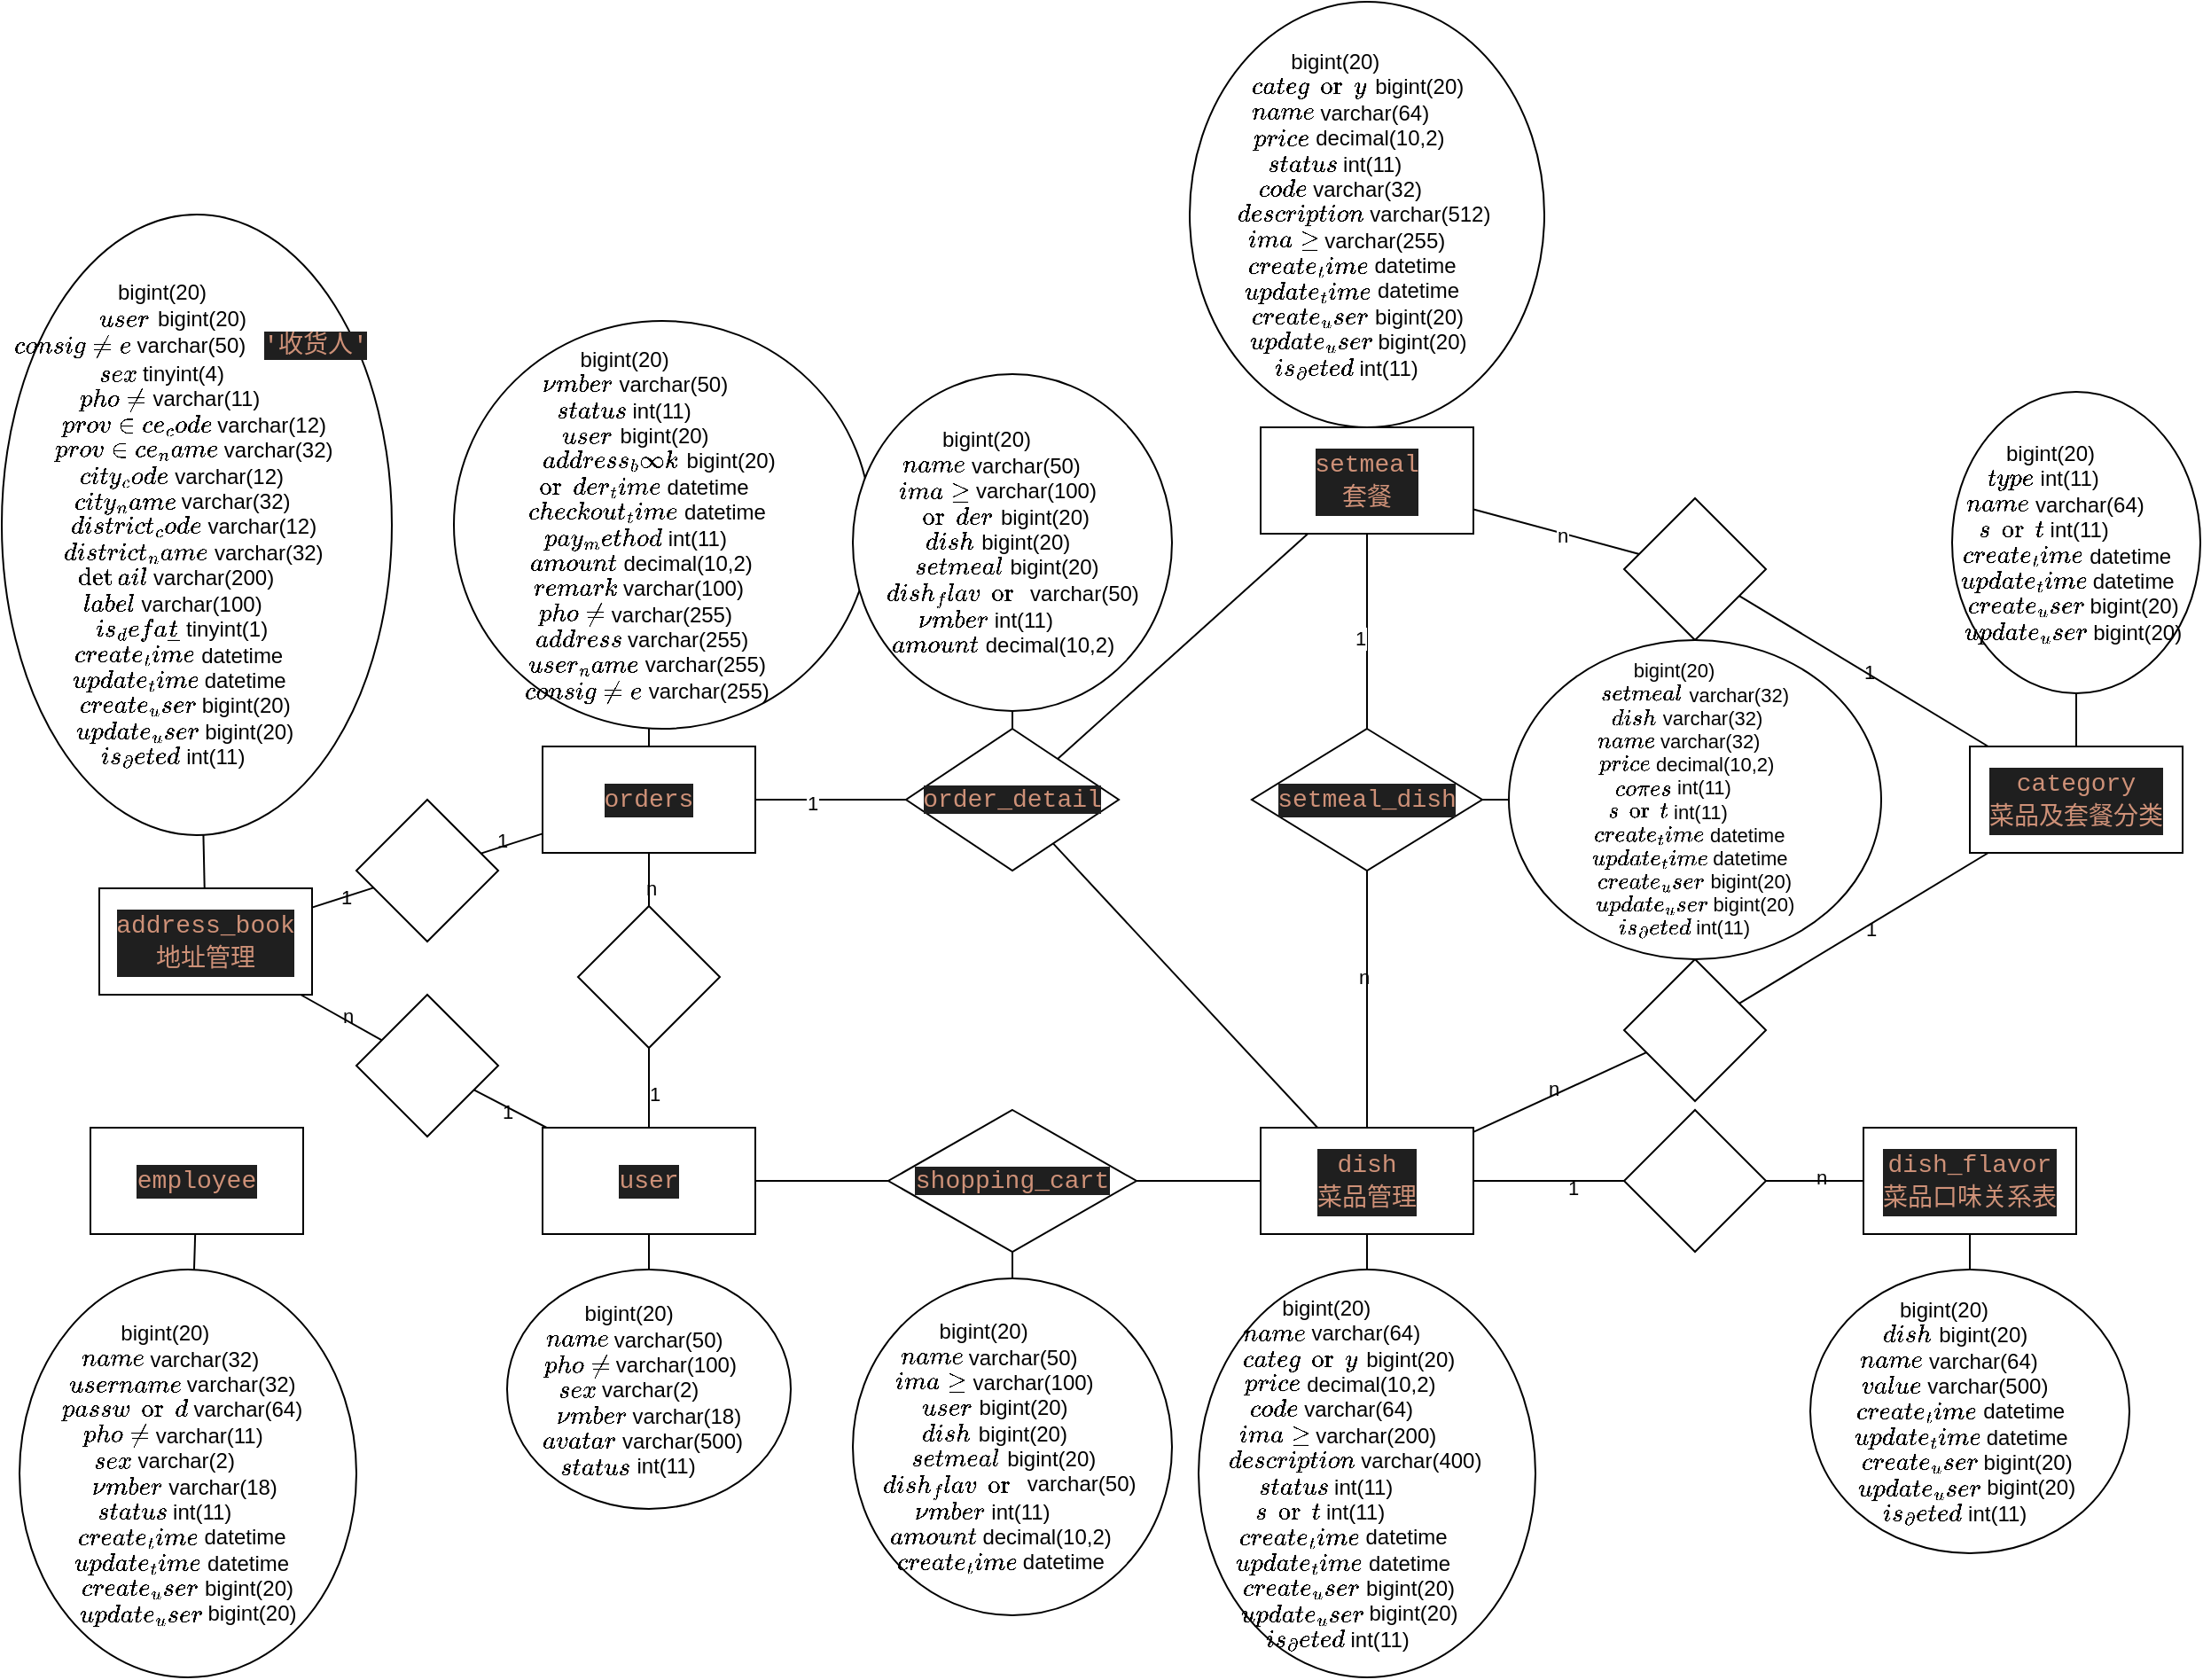 <mxfile version="24.7.5">
  <diagram name="第 1 页" id="t5BbqQAQqzRKYtrQT9oL">
    <mxGraphModel dx="2261" dy="2087" grid="1" gridSize="10" guides="1" tooltips="1" connect="1" arrows="1" fold="1" page="1" pageScale="1" pageWidth="827" pageHeight="1169" math="0" shadow="0">
      <root>
        <mxCell id="0" />
        <mxCell id="1" parent="0" />
        <mxCell id="uB_NBGq5pySN1vpwEOmc-3" style="rounded=0;orthogonalLoop=1;jettySize=auto;html=1;labelBackgroundColor=none;endArrow=none;endFill=0;" parent="1" source="uB_NBGq5pySN1vpwEOmc-1" target="uB_NBGq5pySN1vpwEOmc-2" edge="1">
          <mxGeometry relative="1" as="geometry" />
        </mxCell>
        <mxCell id="uB_NBGq5pySN1vpwEOmc-1" value="&lt;div style=&quot;color: rgb(204, 204, 204); background-color: rgb(31, 31, 31); font-family: Consolas, &amp;quot;Courier New&amp;quot;, monospace; font-size: 14px; line-height: 19px; white-space: pre;&quot;&gt;&lt;span style=&quot;color: #ce9178;&quot;&gt;address_book&lt;/span&gt;&lt;/div&gt;&lt;div style=&quot;color: rgb(204, 204, 204); background-color: rgb(31, 31, 31); font-family: Consolas, &amp;quot;Courier New&amp;quot;, monospace; font-size: 14px; line-height: 19px; white-space: pre;&quot;&gt;&lt;div style=&quot;line-height: 19px;&quot;&gt;&lt;span style=&quot;color: #ce9178;&quot;&gt;地址管理&lt;/span&gt;&lt;/div&gt;&lt;/div&gt;" style="rounded=0;whiteSpace=wrap;html=1;" parent="1" vertex="1">
          <mxGeometry x="-515" y="270" width="120" height="60" as="geometry" />
        </mxCell>
        <mxCell id="uB_NBGq5pySN1vpwEOmc-2" value="&lt;div&gt;`id` bigint(20)&amp;nbsp; &amp;nbsp; &amp;nbsp; &amp;nbsp; &amp;nbsp; &amp;nbsp; &amp;nbsp;&lt;/div&gt;&lt;div&gt;`user_id` bigint(20)&amp;nbsp; &amp;nbsp; &amp;nbsp; &amp;nbsp;&amp;nbsp;&lt;/div&gt;&lt;div&gt;`consignee` varchar(50)&amp;nbsp; &amp;nbsp;&lt;span style=&quot;color: rgb(206, 145, 120); background-color: rgb(31, 31, 31); font-family: Consolas, &amp;quot;Courier New&amp;quot;, monospace; font-size: 14px; white-space: pre;&quot;&gt;&#39;收货人&#39;&lt;/span&gt;&lt;span style=&quot;background-color: initial;&quot;&gt;&amp;nbsp;&amp;nbsp;&lt;/span&gt;&lt;/div&gt;&lt;div&gt;`sex` tinyint(4)&amp;nbsp; &amp;nbsp; &amp;nbsp; &amp;nbsp; &amp;nbsp; &amp;nbsp;&amp;nbsp;&lt;/div&gt;&lt;div&gt;`phone` varchar(11)&amp;nbsp; &amp;nbsp; &amp;nbsp; &amp;nbsp; &amp;nbsp;&lt;/div&gt;&lt;div&gt;`province_code` varchar(12)&amp;nbsp;&lt;/div&gt;&lt;div&gt;`province_name` varchar(32)&amp;nbsp;&lt;/div&gt;&lt;div&gt;`city_code` varchar(12)&amp;nbsp; &amp;nbsp; &amp;nbsp;&lt;/div&gt;&lt;div&gt;`city_name` varchar(32)&amp;nbsp; &amp;nbsp; &amp;nbsp;&lt;/div&gt;&lt;div&gt;`district_code` varchar(12)&amp;nbsp;&lt;/div&gt;&lt;div&gt;`district_name` varchar(32)&amp;nbsp;&lt;/div&gt;&lt;div&gt;`detail` varchar(200)&amp;nbsp; &amp;nbsp; &amp;nbsp; &amp;nbsp;&lt;/div&gt;&lt;div&gt;`label` varchar(100)&amp;nbsp; &amp;nbsp; &amp;nbsp; &amp;nbsp;&amp;nbsp;&lt;/div&gt;&lt;div&gt;`is_default` tinyint(1)&amp;nbsp; &amp;nbsp; &amp;nbsp;&lt;/div&gt;&lt;div&gt;`create_time` datetime&amp;nbsp; &amp;nbsp; &amp;nbsp;&amp;nbsp;&lt;/div&gt;&lt;div&gt;`update_time` datetime&amp;nbsp; &amp;nbsp; &amp;nbsp;&amp;nbsp;&lt;/div&gt;&lt;div&gt;`create_user` bigint(20)&amp;nbsp; &amp;nbsp;&amp;nbsp;&lt;/div&gt;&lt;div&gt;`update_user` bigint(20)&amp;nbsp; &amp;nbsp;&amp;nbsp;&lt;/div&gt;&lt;div&gt;`is_deleted` int(11)&amp;nbsp; &amp;nbsp; &amp;nbsp; &amp;nbsp;&amp;nbsp;&lt;/div&gt;" style="ellipse;whiteSpace=wrap;html=1;" parent="1" vertex="1">
          <mxGeometry x="-570" y="-110" width="220" height="350" as="geometry" />
        </mxCell>
        <mxCell id="uB_NBGq5pySN1vpwEOmc-4" style="rounded=0;orthogonalLoop=1;jettySize=auto;html=1;labelBackgroundColor=none;endArrow=none;endFill=0;" parent="1" source="uB_NBGq5pySN1vpwEOmc-5" target="uB_NBGq5pySN1vpwEOmc-6" edge="1">
          <mxGeometry relative="1" as="geometry" />
        </mxCell>
        <mxCell id="uB_NBGq5pySN1vpwEOmc-11" style="edgeStyle=none;shape=connector;rounded=0;orthogonalLoop=1;jettySize=auto;html=1;strokeColor=default;align=center;verticalAlign=middle;fontFamily=Helvetica;fontSize=11;fontColor=default;labelBackgroundColor=none;endArrow=none;endFill=0;" parent="1" source="uB_NBGq5pySN1vpwEOmc-5" target="uB_NBGq5pySN1vpwEOmc-10" edge="1">
          <mxGeometry relative="1" as="geometry" />
        </mxCell>
        <mxCell id="uB_NBGq5pySN1vpwEOmc-13" value="1" style="edgeLabel;html=1;align=center;verticalAlign=middle;resizable=0;points=[];fontFamily=Helvetica;fontSize=11;fontColor=default;labelBackgroundColor=none;" parent="uB_NBGq5pySN1vpwEOmc-11" vertex="1" connectable="0">
          <mxGeometry x="-0.032" y="2" relative="1" as="geometry">
            <mxPoint as="offset" />
          </mxGeometry>
        </mxCell>
        <mxCell id="uB_NBGq5pySN1vpwEOmc-5" value="&lt;div style=&quot;color: rgb(204, 204, 204); background-color: rgb(31, 31, 31); font-family: Consolas, &amp;quot;Courier New&amp;quot;, monospace; font-size: 14px; line-height: 19px; white-space: pre;&quot;&gt;&lt;span style=&quot;color: #ce9178;&quot;&gt;category&lt;/span&gt;&lt;/div&gt;&lt;div style=&quot;color: rgb(204, 204, 204); background-color: rgb(31, 31, 31); font-family: Consolas, &amp;quot;Courier New&amp;quot;, monospace; font-size: 14px; line-height: 19px; white-space: pre;&quot;&gt;&lt;div style=&quot;line-height: 19px;&quot;&gt;&lt;span style=&quot;color: #ce9178;&quot;&gt;菜品及套餐分类&lt;/span&gt;&lt;/div&gt;&lt;/div&gt;" style="rounded=0;whiteSpace=wrap;html=1;" parent="1" vertex="1">
          <mxGeometry x="540" y="190" width="120" height="60" as="geometry" />
        </mxCell>
        <mxCell id="uB_NBGq5pySN1vpwEOmc-6" value="&lt;div&gt;`id` bigint(20)&amp;nbsp; &amp;nbsp; &amp;nbsp; &amp;nbsp; &amp;nbsp;&amp;nbsp;&lt;/div&gt;&lt;div&gt;`type` int(11)&amp;nbsp; &amp;nbsp; &amp;nbsp; &amp;nbsp; &amp;nbsp; &amp;nbsp;&lt;/div&gt;&lt;div&gt;`name` varchar(64)&amp;nbsp; &amp;nbsp; &amp;nbsp; &amp;nbsp;&lt;/div&gt;&lt;div&gt;`sort` int(11)&amp;nbsp; &amp;nbsp; &amp;nbsp; &amp;nbsp; &amp;nbsp; &amp;nbsp;&lt;/div&gt;&lt;div&gt;`create_time` datetime&amp;nbsp; &amp;nbsp;&lt;/div&gt;&lt;div&gt;`update_time` datetime&amp;nbsp; &amp;nbsp;&lt;/div&gt;&lt;div&gt;`create_user` bigint(20)&amp;nbsp;&lt;/div&gt;&lt;div&gt;`update_user` bigint(20)&amp;nbsp;&lt;/div&gt;" style="ellipse;whiteSpace=wrap;html=1;" parent="1" vertex="1">
          <mxGeometry x="530" y="-10" width="140" height="170" as="geometry" />
        </mxCell>
        <mxCell id="uB_NBGq5pySN1vpwEOmc-7" style="rounded=0;orthogonalLoop=1;jettySize=auto;html=1;labelBackgroundColor=none;endArrow=none;endFill=0;" parent="1" source="uB_NBGq5pySN1vpwEOmc-8" target="uB_NBGq5pySN1vpwEOmc-9" edge="1">
          <mxGeometry relative="1" as="geometry" />
        </mxCell>
        <mxCell id="uB_NBGq5pySN1vpwEOmc-23" style="edgeStyle=none;shape=connector;rounded=0;orthogonalLoop=1;jettySize=auto;html=1;strokeColor=default;align=center;verticalAlign=middle;fontFamily=Helvetica;fontSize=11;fontColor=default;labelBackgroundColor=none;endArrow=none;endFill=0;" parent="1" source="uB_NBGq5pySN1vpwEOmc-8" target="uB_NBGq5pySN1vpwEOmc-22" edge="1">
          <mxGeometry relative="1" as="geometry" />
        </mxCell>
        <mxCell id="uB_NBGq5pySN1vpwEOmc-25" value="1" style="edgeLabel;html=1;align=center;verticalAlign=middle;resizable=0;points=[];fontFamily=Helvetica;fontSize=11;fontColor=default;labelBackgroundColor=none;" parent="uB_NBGq5pySN1vpwEOmc-23" vertex="1" connectable="0">
          <mxGeometry x="0.304" y="-3" relative="1" as="geometry">
            <mxPoint y="1" as="offset" />
          </mxGeometry>
        </mxCell>
        <mxCell id="uB_NBGq5pySN1vpwEOmc-8" value="&lt;div style=&quot;color: rgb(204, 204, 204); background-color: rgb(31, 31, 31); font-family: Consolas, &amp;quot;Courier New&amp;quot;, monospace; font-size: 14px; line-height: 19px; white-space: pre;&quot;&gt;&lt;span style=&quot;color: #ce9178;&quot;&gt;dish&lt;/span&gt;&lt;/div&gt;&lt;div style=&quot;color: rgb(204, 204, 204); background-color: rgb(31, 31, 31); font-family: Consolas, &amp;quot;Courier New&amp;quot;, monospace; font-size: 14px; line-height: 19px; white-space: pre;&quot;&gt;&lt;div style=&quot;line-height: 19px;&quot;&gt;&lt;span style=&quot;color: #ce9178;&quot;&gt;菜品管理&lt;/span&gt;&lt;/div&gt;&lt;/div&gt;" style="rounded=0;whiteSpace=wrap;html=1;" parent="1" vertex="1">
          <mxGeometry x="140" y="405" width="120" height="60" as="geometry" />
        </mxCell>
        <mxCell id="uB_NBGq5pySN1vpwEOmc-9" value="&lt;div&gt;`id` bigint(20)&amp;nbsp; &amp;nbsp; &amp;nbsp; &amp;nbsp; &amp;nbsp; &amp;nbsp; &amp;nbsp; &amp;nbsp;&lt;/div&gt;&lt;div&gt;`name` varchar(64)&amp;nbsp; &amp;nbsp; &amp;nbsp; &amp;nbsp; &amp;nbsp; &amp;nbsp;&amp;nbsp;&lt;/div&gt;&lt;div&gt;`category_id` bigint(20)&amp;nbsp; &amp;nbsp; &amp;nbsp;&amp;nbsp;&lt;/div&gt;&lt;div&gt;`price` decimal(10,2)&amp;nbsp; &amp;nbsp; &amp;nbsp; &amp;nbsp; &amp;nbsp;&lt;/div&gt;&lt;div&gt;`code` varchar(64)&amp;nbsp; &amp;nbsp; &amp;nbsp; &amp;nbsp; &amp;nbsp; &amp;nbsp;&amp;nbsp;&lt;/div&gt;&lt;div&gt;`image` varchar(200)&amp;nbsp; &amp;nbsp; &amp;nbsp; &amp;nbsp; &amp;nbsp;&amp;nbsp;&lt;/div&gt;&lt;div&gt;`description` varchar(400)&amp;nbsp; &amp;nbsp;&amp;nbsp;&lt;/div&gt;&lt;div&gt;`status` int(11)&amp;nbsp; &amp;nbsp; &amp;nbsp; &amp;nbsp; &amp;nbsp; &amp;nbsp; &amp;nbsp;&amp;nbsp;&lt;/div&gt;&lt;div&gt;`sort` int(11)&amp;nbsp; &amp;nbsp; &amp;nbsp; &amp;nbsp; &amp;nbsp; &amp;nbsp; &amp;nbsp; &amp;nbsp;&amp;nbsp;&lt;/div&gt;&lt;div&gt;`create_time` datetime&amp;nbsp; &amp;nbsp; &amp;nbsp; &amp;nbsp;&amp;nbsp;&lt;/div&gt;&lt;div&gt;`update_time` datetime&amp;nbsp; &amp;nbsp; &amp;nbsp; &amp;nbsp;&amp;nbsp;&lt;/div&gt;&lt;div&gt;`create_user` bigint(20)&amp;nbsp; &amp;nbsp; &amp;nbsp;&amp;nbsp;&lt;/div&gt;&lt;div&gt;`update_user` bigint(20)&amp;nbsp; &amp;nbsp; &amp;nbsp;&amp;nbsp;&lt;/div&gt;&lt;div&gt;`is_deleted` int(11)&amp;nbsp; &amp;nbsp; &amp;nbsp; &amp;nbsp; &amp;nbsp;&amp;nbsp;&lt;/div&gt;" style="ellipse;whiteSpace=wrap;html=1;" parent="1" vertex="1">
          <mxGeometry x="105" y="485" width="190" height="230" as="geometry" />
        </mxCell>
        <mxCell id="uB_NBGq5pySN1vpwEOmc-12" style="edgeStyle=none;shape=connector;rounded=0;orthogonalLoop=1;jettySize=auto;html=1;strokeColor=default;align=center;verticalAlign=middle;fontFamily=Helvetica;fontSize=11;fontColor=default;labelBackgroundColor=none;endArrow=none;endFill=0;" parent="1" source="uB_NBGq5pySN1vpwEOmc-10" target="uB_NBGq5pySN1vpwEOmc-8" edge="1">
          <mxGeometry relative="1" as="geometry" />
        </mxCell>
        <mxCell id="uB_NBGq5pySN1vpwEOmc-14" value="n" style="edgeLabel;html=1;align=center;verticalAlign=middle;resizable=0;points=[];fontFamily=Helvetica;fontSize=11;fontColor=default;labelBackgroundColor=none;" parent="uB_NBGq5pySN1vpwEOmc-12" vertex="1" connectable="0">
          <mxGeometry x="0.051" y="-4" relative="1" as="geometry">
            <mxPoint as="offset" />
          </mxGeometry>
        </mxCell>
        <mxCell id="uB_NBGq5pySN1vpwEOmc-10" value="" style="rhombus;whiteSpace=wrap;html=1;fontFamily=Helvetica;fontSize=11;fontColor=default;labelBackgroundColor=none;" parent="1" vertex="1">
          <mxGeometry x="345" y="310" width="80" height="80" as="geometry" />
        </mxCell>
        <mxCell id="uB_NBGq5pySN1vpwEOmc-15" style="rounded=0;orthogonalLoop=1;jettySize=auto;html=1;labelBackgroundColor=none;endArrow=none;endFill=0;" parent="1" source="uB_NBGq5pySN1vpwEOmc-16" target="uB_NBGq5pySN1vpwEOmc-17" edge="1">
          <mxGeometry relative="1" as="geometry" />
        </mxCell>
        <mxCell id="uB_NBGq5pySN1vpwEOmc-24" style="edgeStyle=none;shape=connector;rounded=0;orthogonalLoop=1;jettySize=auto;html=1;strokeColor=default;align=center;verticalAlign=middle;fontFamily=Helvetica;fontSize=11;fontColor=default;labelBackgroundColor=none;endArrow=none;endFill=0;" parent="1" source="uB_NBGq5pySN1vpwEOmc-16" target="uB_NBGq5pySN1vpwEOmc-22" edge="1">
          <mxGeometry relative="1" as="geometry" />
        </mxCell>
        <mxCell id="uB_NBGq5pySN1vpwEOmc-26" value="n" style="edgeLabel;html=1;align=center;verticalAlign=middle;resizable=0;points=[];fontFamily=Helvetica;fontSize=11;fontColor=default;labelBackgroundColor=none;" parent="uB_NBGq5pySN1vpwEOmc-24" vertex="1" connectable="0">
          <mxGeometry x="-0.162" y="-2" relative="1" as="geometry">
            <mxPoint x="-1" as="offset" />
          </mxGeometry>
        </mxCell>
        <mxCell id="uB_NBGq5pySN1vpwEOmc-16" value="&lt;div style=&quot;color: rgb(204, 204, 204); background-color: rgb(31, 31, 31); font-family: Consolas, &amp;quot;Courier New&amp;quot;, monospace; font-size: 14px; line-height: 19px; white-space: pre;&quot;&gt;&lt;span style=&quot;color: #ce9178;&quot;&gt;dish_flavor&lt;/span&gt;&lt;/div&gt;&lt;div style=&quot;color: rgb(204, 204, 204); background-color: rgb(31, 31, 31); font-family: Consolas, &amp;quot;Courier New&amp;quot;, monospace; font-size: 14px; line-height: 19px; white-space: pre;&quot;&gt;&lt;div style=&quot;line-height: 19px;&quot;&gt;&lt;span style=&quot;color: #ce9178;&quot;&gt;菜品口味关系表&lt;/span&gt;&lt;/div&gt;&lt;/div&gt;" style="rounded=0;whiteSpace=wrap;html=1;" parent="1" vertex="1">
          <mxGeometry x="480" y="405" width="120" height="60" as="geometry" />
        </mxCell>
        <mxCell id="uB_NBGq5pySN1vpwEOmc-17" value="&lt;div&gt;`id` bigint(20)&amp;nbsp; &amp;nbsp; &amp;nbsp; &amp;nbsp; &amp;nbsp;&amp;nbsp;&lt;/div&gt;&lt;div&gt;`dish_id` bigint(20)&amp;nbsp; &amp;nbsp; &amp;nbsp;&lt;/div&gt;&lt;div&gt;`name` varchar(64)&amp;nbsp; &amp;nbsp; &amp;nbsp; &amp;nbsp;&lt;/div&gt;&lt;div&gt;`value` varchar(500)&amp;nbsp; &amp;nbsp; &amp;nbsp;&lt;/div&gt;&lt;div&gt;`create_time` datetime&amp;nbsp; &amp;nbsp;&lt;/div&gt;&lt;div&gt;`update_time` datetime&amp;nbsp; &amp;nbsp;&lt;/div&gt;&lt;div&gt;`create_user` bigint(20)&amp;nbsp;&lt;/div&gt;&lt;div&gt;`update_user` bigint(20)&amp;nbsp;&lt;/div&gt;&lt;div&gt;`is_deleted` int(11)&amp;nbsp; &amp;nbsp; &amp;nbsp;&lt;/div&gt;" style="ellipse;whiteSpace=wrap;html=1;" parent="1" vertex="1">
          <mxGeometry x="450" y="485" width="180" height="160" as="geometry" />
        </mxCell>
        <mxCell id="uB_NBGq5pySN1vpwEOmc-22" value="" style="rhombus;whiteSpace=wrap;html=1;fontFamily=Helvetica;fontSize=11;fontColor=default;labelBackgroundColor=none;" parent="1" vertex="1">
          <mxGeometry x="345" y="395" width="80" height="80" as="geometry" />
        </mxCell>
        <mxCell id="uB_NBGq5pySN1vpwEOmc-27" style="rounded=0;orthogonalLoop=1;jettySize=auto;html=1;labelBackgroundColor=none;endArrow=none;endFill=0;" parent="1" source="uB_NBGq5pySN1vpwEOmc-28" target="uB_NBGq5pySN1vpwEOmc-29" edge="1">
          <mxGeometry relative="1" as="geometry" />
        </mxCell>
        <mxCell id="uB_NBGq5pySN1vpwEOmc-28" value="&lt;div style=&quot;color: rgb(204, 204, 204); background-color: rgb(31, 31, 31); font-family: Consolas, &amp;quot;Courier New&amp;quot;, monospace; font-size: 14px; line-height: 19px; white-space: pre;&quot;&gt;&lt;span style=&quot;color: #ce9178;&quot;&gt;employee&lt;/span&gt;&lt;/div&gt;" style="rounded=0;whiteSpace=wrap;html=1;" parent="1" vertex="1">
          <mxGeometry x="-520" y="405" width="120" height="60" as="geometry" />
        </mxCell>
        <mxCell id="uB_NBGq5pySN1vpwEOmc-29" value="&lt;div&gt;`id` bigint(20)&amp;nbsp; &amp;nbsp; &amp;nbsp; &amp;nbsp; &amp;nbsp;&lt;/div&gt;&lt;div&gt;`name` varchar(32)&amp;nbsp; &amp;nbsp; &amp;nbsp;&amp;nbsp;&lt;/div&gt;&lt;div&gt;`username` varchar(32)&amp;nbsp;&amp;nbsp;&lt;/div&gt;&lt;div&gt;`password` varchar(64)&amp;nbsp;&amp;nbsp;&lt;/div&gt;&lt;div&gt;`phone` varchar(11)&amp;nbsp; &amp;nbsp; &amp;nbsp;&lt;/div&gt;&lt;div&gt;`sex` varchar(2)&amp;nbsp; &amp;nbsp; &amp;nbsp; &amp;nbsp;&amp;nbsp;&lt;/div&gt;&lt;div&gt;`id_number` varchar(18)&amp;nbsp;&lt;/div&gt;&lt;div&gt;`status` int(11)&amp;nbsp; &amp;nbsp; &amp;nbsp; &amp;nbsp;&amp;nbsp;&lt;/div&gt;&lt;div&gt;`create_time` datetime&amp;nbsp;&amp;nbsp;&lt;/div&gt;&lt;div&gt;`update_time` datetime&amp;nbsp;&amp;nbsp;&lt;/div&gt;&lt;div&gt;`create_user` bigint(20)&lt;/div&gt;&lt;div&gt;`update_user` bigint(20)&lt;/div&gt;" style="ellipse;whiteSpace=wrap;html=1;" parent="1" vertex="1">
          <mxGeometry x="-560" y="485" width="190" height="230" as="geometry" />
        </mxCell>
        <mxCell id="uB_NBGq5pySN1vpwEOmc-30" style="rounded=0;orthogonalLoop=1;jettySize=auto;html=1;labelBackgroundColor=none;endArrow=none;endFill=0;" parent="1" source="uB_NBGq5pySN1vpwEOmc-31" edge="1">
          <mxGeometry relative="1" as="geometry">
            <mxPoint x="-205" y="180" as="targetPoint" />
          </mxGeometry>
        </mxCell>
        <mxCell id="uB_NBGq5pySN1vpwEOmc-77" style="edgeStyle=none;shape=connector;rounded=0;orthogonalLoop=1;jettySize=auto;html=1;strokeColor=default;align=center;verticalAlign=middle;fontFamily=Helvetica;fontSize=11;fontColor=default;labelBackgroundColor=none;endArrow=none;endFill=0;" parent="1" source="uB_NBGq5pySN1vpwEOmc-31" target="uB_NBGq5pySN1vpwEOmc-76" edge="1">
          <mxGeometry relative="1" as="geometry" />
        </mxCell>
        <mxCell id="uB_NBGq5pySN1vpwEOmc-82" value="n" style="edgeLabel;html=1;align=center;verticalAlign=middle;resizable=0;points=[];fontFamily=Helvetica;fontSize=11;fontColor=default;labelBackgroundColor=none;" parent="uB_NBGq5pySN1vpwEOmc-77" vertex="1" connectable="0">
          <mxGeometry x="0.305" y="1" relative="1" as="geometry">
            <mxPoint as="offset" />
          </mxGeometry>
        </mxCell>
        <mxCell id="uB_NBGq5pySN1vpwEOmc-31" value="&lt;div style=&quot;color: rgb(204, 204, 204); background-color: rgb(31, 31, 31); font-family: Consolas, &amp;quot;Courier New&amp;quot;, monospace; font-size: 14px; line-height: 19px; white-space: pre;&quot;&gt;&lt;span style=&quot;color: #ce9178;&quot;&gt;orders&lt;/span&gt;&lt;/div&gt;" style="rounded=0;whiteSpace=wrap;html=1;" parent="1" vertex="1">
          <mxGeometry x="-265" y="190" width="120" height="60" as="geometry" />
        </mxCell>
        <mxCell id="uB_NBGq5pySN1vpwEOmc-32" value="&lt;div&gt;`id` bigint(20)&amp;nbsp; &amp;nbsp; &amp;nbsp; &amp;nbsp; &amp;nbsp; &amp;nbsp; &amp;nbsp;&amp;nbsp;&lt;/div&gt;&lt;div&gt;`number` varchar(50)&amp;nbsp; &amp;nbsp; &amp;nbsp; &amp;nbsp; &amp;nbsp;&lt;/div&gt;&lt;div&gt;`status` int(11)&amp;nbsp; &amp;nbsp; &amp;nbsp; &amp;nbsp; &amp;nbsp; &amp;nbsp; &amp;nbsp;&lt;/div&gt;&lt;div&gt;`user_id` bigint(20)&amp;nbsp; &amp;nbsp; &amp;nbsp; &amp;nbsp; &amp;nbsp;&lt;/div&gt;&lt;div&gt;`address_book_id` bigint(20)&amp;nbsp;&lt;/div&gt;&lt;div&gt;`order_time` datetime&amp;nbsp; &amp;nbsp; &amp;nbsp; &amp;nbsp;&amp;nbsp;&lt;/div&gt;&lt;div&gt;`checkout_time` datetime&amp;nbsp; &amp;nbsp; &amp;nbsp;&lt;/div&gt;&lt;div&gt;`pay_method` int(11)&amp;nbsp; &amp;nbsp; &amp;nbsp; &amp;nbsp; &amp;nbsp;&lt;/div&gt;&lt;div&gt;`amount` decimal(10,2)&amp;nbsp; &amp;nbsp; &amp;nbsp; &amp;nbsp;&lt;/div&gt;&lt;div&gt;`remark` varchar(100)&amp;nbsp; &amp;nbsp; &amp;nbsp; &amp;nbsp;&amp;nbsp;&lt;/div&gt;&lt;div&gt;`phone` varchar(255)&amp;nbsp; &amp;nbsp; &amp;nbsp; &amp;nbsp; &amp;nbsp;&lt;/div&gt;&lt;div&gt;`address` varchar(255)&amp;nbsp; &amp;nbsp; &amp;nbsp; &amp;nbsp;&lt;/div&gt;&lt;div&gt;`user_name` varchar(255)&amp;nbsp; &amp;nbsp; &amp;nbsp;&lt;/div&gt;&lt;div&gt;`consignee` varchar(255)&amp;nbsp; &amp;nbsp; &amp;nbsp;&lt;/div&gt;" style="ellipse;whiteSpace=wrap;html=1;" parent="1" vertex="1">
          <mxGeometry x="-315" y="-50" width="235" height="230" as="geometry" />
        </mxCell>
        <mxCell id="uB_NBGq5pySN1vpwEOmc-34" style="edgeStyle=none;shape=connector;rounded=0;orthogonalLoop=1;jettySize=auto;html=1;strokeColor=default;align=center;verticalAlign=middle;fontFamily=Helvetica;fontSize=11;fontColor=default;labelBackgroundColor=none;endArrow=none;endFill=0;" parent="1" source="uB_NBGq5pySN1vpwEOmc-33" target="uB_NBGq5pySN1vpwEOmc-1" edge="1">
          <mxGeometry relative="1" as="geometry" />
        </mxCell>
        <mxCell id="uB_NBGq5pySN1vpwEOmc-37" value="1" style="edgeLabel;html=1;align=center;verticalAlign=middle;resizable=0;points=[];fontFamily=Helvetica;fontSize=11;fontColor=default;labelBackgroundColor=none;" parent="uB_NBGq5pySN1vpwEOmc-34" vertex="1" connectable="0">
          <mxGeometry x="-0.08" relative="1" as="geometry">
            <mxPoint as="offset" />
          </mxGeometry>
        </mxCell>
        <mxCell id="uB_NBGq5pySN1vpwEOmc-35" style="edgeStyle=none;shape=connector;rounded=0;orthogonalLoop=1;jettySize=auto;html=1;strokeColor=default;align=center;verticalAlign=middle;fontFamily=Helvetica;fontSize=11;fontColor=default;labelBackgroundColor=none;endArrow=none;endFill=0;" parent="1" source="uB_NBGq5pySN1vpwEOmc-33" target="uB_NBGq5pySN1vpwEOmc-31" edge="1">
          <mxGeometry relative="1" as="geometry" />
        </mxCell>
        <mxCell id="uB_NBGq5pySN1vpwEOmc-36" value="1" style="edgeLabel;html=1;align=center;verticalAlign=middle;resizable=0;points=[];fontFamily=Helvetica;fontSize=11;fontColor=default;labelBackgroundColor=none;" parent="uB_NBGq5pySN1vpwEOmc-35" vertex="1" connectable="0">
          <mxGeometry x="-0.256" y="4" relative="1" as="geometry">
            <mxPoint as="offset" />
          </mxGeometry>
        </mxCell>
        <mxCell id="uB_NBGq5pySN1vpwEOmc-33" value="" style="rhombus;whiteSpace=wrap;html=1;fontFamily=Helvetica;fontSize=11;fontColor=default;labelBackgroundColor=none;" parent="1" vertex="1">
          <mxGeometry x="-370" y="220" width="80" height="80" as="geometry" />
        </mxCell>
        <mxCell id="uB_NBGq5pySN1vpwEOmc-38" style="rounded=0;orthogonalLoop=1;jettySize=auto;html=1;labelBackgroundColor=none;endArrow=none;endFill=0;" parent="1" source="uB_NBGq5pySN1vpwEOmc-41" target="uB_NBGq5pySN1vpwEOmc-40" edge="1">
          <mxGeometry relative="1" as="geometry">
            <mxPoint x="-20" y="475" as="sourcePoint" />
          </mxGeometry>
        </mxCell>
        <mxCell id="uB_NBGq5pySN1vpwEOmc-40" value="&lt;div&gt;&amp;nbsp;`id` bigint(20)&amp;nbsp; &amp;nbsp; &amp;nbsp; &amp;nbsp; &amp;nbsp; &amp;nbsp;&lt;/div&gt;&lt;div&gt;&amp;nbsp;`name` varchar(50)&amp;nbsp; &amp;nbsp; &amp;nbsp; &amp;nbsp;&amp;nbsp;&lt;/div&gt;&lt;div&gt;&amp;nbsp;`image` varchar(100)&amp;nbsp; &amp;nbsp; &amp;nbsp;&amp;nbsp;&lt;/div&gt;&lt;div&gt;&amp;nbsp;`order_id` bigint(20)&amp;nbsp; &amp;nbsp; &amp;nbsp;&lt;/div&gt;&lt;div&gt;&amp;nbsp;`dish_id` bigint(20)&amp;nbsp; &amp;nbsp; &amp;nbsp;&amp;nbsp;&lt;/div&gt;&lt;div&gt;&amp;nbsp;`setmeal_id` bigint(20)&amp;nbsp; &amp;nbsp;&lt;/div&gt;&lt;div&gt;&amp;nbsp;`dish_flavor` varchar(50)&amp;nbsp;&lt;/div&gt;&lt;div&gt;&amp;nbsp;`number` int(11)&amp;nbsp; &amp;nbsp; &amp;nbsp; &amp;nbsp; &amp;nbsp;&amp;nbsp;&lt;/div&gt;&lt;div&gt;&amp;nbsp;`amount` decimal(10,2)&amp;nbsp; &amp;nbsp;&amp;nbsp;&lt;/div&gt;" style="ellipse;whiteSpace=wrap;html=1;" parent="1" vertex="1">
          <mxGeometry x="-90" y="-20" width="180" height="190" as="geometry" />
        </mxCell>
        <mxCell id="uB_NBGq5pySN1vpwEOmc-42" style="edgeStyle=none;shape=connector;rounded=0;orthogonalLoop=1;jettySize=auto;html=1;strokeColor=default;align=center;verticalAlign=middle;fontFamily=Helvetica;fontSize=11;fontColor=default;labelBackgroundColor=none;endArrow=none;endFill=0;" parent="1" source="uB_NBGq5pySN1vpwEOmc-41" target="uB_NBGq5pySN1vpwEOmc-31" edge="1">
          <mxGeometry relative="1" as="geometry" />
        </mxCell>
        <mxCell id="5_O2jQMo6Cg2kMDkpp4S-1" value="1" style="edgeLabel;html=1;align=center;verticalAlign=middle;resizable=0;points=[];" parent="uB_NBGq5pySN1vpwEOmc-42" vertex="1" connectable="0">
          <mxGeometry x="0.251" y="2" relative="1" as="geometry">
            <mxPoint as="offset" />
          </mxGeometry>
        </mxCell>
        <mxCell id="5_O2jQMo6Cg2kMDkpp4S-6" style="rounded=0;orthogonalLoop=1;jettySize=auto;html=1;endArrow=none;endFill=0;" parent="1" source="uB_NBGq5pySN1vpwEOmc-41" target="uB_NBGq5pySN1vpwEOmc-8" edge="1">
          <mxGeometry relative="1" as="geometry" />
        </mxCell>
        <mxCell id="uB_NBGq5pySN1vpwEOmc-41" value="&lt;span style=&quot;color: rgb(206, 145, 120); font-family: Consolas, &amp;quot;Courier New&amp;quot;, monospace; font-size: 14px; white-space: pre; background-color: rgb(31, 31, 31);&quot;&gt;order_detail&lt;/span&gt;" style="rhombus;whiteSpace=wrap;html=1;fontFamily=Helvetica;fontSize=11;fontColor=default;labelBackgroundColor=none;" parent="1" vertex="1">
          <mxGeometry x="-60" y="180" width="120" height="80" as="geometry" />
        </mxCell>
        <mxCell id="uB_NBGq5pySN1vpwEOmc-47" style="rounded=0;orthogonalLoop=1;jettySize=auto;html=1;labelBackgroundColor=none;endArrow=none;endFill=0;" parent="1" source="uB_NBGq5pySN1vpwEOmc-48" target="uB_NBGq5pySN1vpwEOmc-49" edge="1">
          <mxGeometry relative="1" as="geometry" />
        </mxCell>
        <mxCell id="uB_NBGq5pySN1vpwEOmc-52" style="edgeStyle=none;shape=connector;rounded=0;orthogonalLoop=1;jettySize=auto;html=1;strokeColor=default;align=center;verticalAlign=middle;fontFamily=Helvetica;fontSize=11;fontColor=default;labelBackgroundColor=none;endArrow=none;endFill=0;" parent="1" source="uB_NBGq5pySN1vpwEOmc-48" target="uB_NBGq5pySN1vpwEOmc-50" edge="1">
          <mxGeometry relative="1" as="geometry" />
        </mxCell>
        <mxCell id="yEIe4Vt8vviEzsrmfQV2-1" value="n" style="edgeLabel;html=1;align=center;verticalAlign=middle;resizable=0;points=[];" parent="uB_NBGq5pySN1vpwEOmc-52" vertex="1" connectable="0">
          <mxGeometry x="0.073" y="-1" relative="1" as="geometry">
            <mxPoint as="offset" />
          </mxGeometry>
        </mxCell>
        <mxCell id="uB_NBGq5pySN1vpwEOmc-59" style="edgeStyle=none;shape=connector;rounded=0;orthogonalLoop=1;jettySize=auto;html=1;strokeColor=default;align=center;verticalAlign=middle;fontFamily=Helvetica;fontSize=11;fontColor=default;labelBackgroundColor=none;endArrow=none;endFill=0;" parent="1" source="uB_NBGq5pySN1vpwEOmc-48" target="uB_NBGq5pySN1vpwEOmc-58" edge="1">
          <mxGeometry relative="1" as="geometry" />
        </mxCell>
        <mxCell id="yEIe4Vt8vviEzsrmfQV2-3" value="1" style="edgeLabel;html=1;align=center;verticalAlign=middle;resizable=0;points=[];" parent="uB_NBGq5pySN1vpwEOmc-59" vertex="1" connectable="0">
          <mxGeometry x="0.073" y="-4" relative="1" as="geometry">
            <mxPoint as="offset" />
          </mxGeometry>
        </mxCell>
        <mxCell id="5_O2jQMo6Cg2kMDkpp4S-7" style="rounded=0;orthogonalLoop=1;jettySize=auto;html=1;endArrow=none;endFill=0;" parent="1" source="uB_NBGq5pySN1vpwEOmc-48" target="uB_NBGq5pySN1vpwEOmc-41" edge="1">
          <mxGeometry relative="1" as="geometry" />
        </mxCell>
        <mxCell id="uB_NBGq5pySN1vpwEOmc-48" value="&lt;div style=&quot;color: rgb(204, 204, 204); background-color: rgb(31, 31, 31); font-family: Consolas, &amp;quot;Courier New&amp;quot;, monospace; font-size: 14px; line-height: 19px; white-space: pre;&quot;&gt;&lt;span style=&quot;color: #ce9178;&quot;&gt;setmeal&lt;/span&gt;&lt;/div&gt;&lt;div style=&quot;color: rgb(204, 204, 204); background-color: rgb(31, 31, 31); font-family: Consolas, &amp;quot;Courier New&amp;quot;, monospace; font-size: 14px; line-height: 19px; white-space: pre;&quot;&gt;&lt;div style=&quot;line-height: 19px;&quot;&gt;&lt;span style=&quot;color: #ce9178;&quot;&gt;套餐&lt;/span&gt;&lt;/div&gt;&lt;/div&gt;" style="rounded=0;whiteSpace=wrap;html=1;" parent="1" vertex="1">
          <mxGeometry x="140" y="10" width="120" height="60" as="geometry" />
        </mxCell>
        <mxCell id="uB_NBGq5pySN1vpwEOmc-49" value="&lt;div&gt;`id` bigint(20)&amp;nbsp; &amp;nbsp; &amp;nbsp; &amp;nbsp; &amp;nbsp; &amp;nbsp;&amp;nbsp;&lt;/div&gt;&lt;div&gt;`category_id` bigint(20)&amp;nbsp; &amp;nbsp;&lt;/div&gt;&lt;div&gt;`name` varchar(64)&amp;nbsp; &amp;nbsp; &amp;nbsp; &amp;nbsp; &amp;nbsp;&lt;/div&gt;&lt;div&gt;`price` decimal(10,2)&amp;nbsp; &amp;nbsp; &amp;nbsp;&amp;nbsp;&lt;/div&gt;&lt;div&gt;`status` int(11)&amp;nbsp; &amp;nbsp; &amp;nbsp; &amp;nbsp; &amp;nbsp; &amp;nbsp;&lt;/div&gt;&lt;div&gt;`code` varchar(32)&amp;nbsp; &amp;nbsp; &amp;nbsp; &amp;nbsp; &amp;nbsp;&lt;/div&gt;&lt;div&gt;`description` varchar(512)&amp;nbsp;&lt;/div&gt;&lt;div&gt;`image` varchar(255)&amp;nbsp; &amp;nbsp; &amp;nbsp; &amp;nbsp;&lt;/div&gt;&lt;div&gt;`create_time` datetime&amp;nbsp; &amp;nbsp; &amp;nbsp;&lt;/div&gt;&lt;div&gt;`update_time` datetime&amp;nbsp; &amp;nbsp; &amp;nbsp;&lt;/div&gt;&lt;div&gt;`create_user` bigint(20)&amp;nbsp; &amp;nbsp;&lt;/div&gt;&lt;div&gt;`update_user` bigint(20)&amp;nbsp; &amp;nbsp;&lt;/div&gt;&lt;div&gt;`is_deleted` int(11)&amp;nbsp; &amp;nbsp; &amp;nbsp; &amp;nbsp;&lt;/div&gt;" style="ellipse;whiteSpace=wrap;html=1;" parent="1" vertex="1">
          <mxGeometry x="100" y="-230" width="200" height="240" as="geometry" />
        </mxCell>
        <mxCell id="uB_NBGq5pySN1vpwEOmc-51" style="edgeStyle=none;shape=connector;rounded=0;orthogonalLoop=1;jettySize=auto;html=1;strokeColor=default;align=center;verticalAlign=middle;fontFamily=Helvetica;fontSize=11;fontColor=default;labelBackgroundColor=none;endArrow=none;endFill=0;" parent="1" source="uB_NBGq5pySN1vpwEOmc-50" target="uB_NBGq5pySN1vpwEOmc-5" edge="1">
          <mxGeometry relative="1" as="geometry" />
        </mxCell>
        <mxCell id="uB_NBGq5pySN1vpwEOmc-57" value="1" style="edgeLabel;html=1;align=center;verticalAlign=middle;resizable=0;points=[];fontFamily=Helvetica;fontSize=11;fontColor=default;labelBackgroundColor=none;" parent="uB_NBGq5pySN1vpwEOmc-51" vertex="1" connectable="0">
          <mxGeometry x="0.023" y="1" relative="1" as="geometry">
            <mxPoint as="offset" />
          </mxGeometry>
        </mxCell>
        <mxCell id="uB_NBGq5pySN1vpwEOmc-50" value="" style="rhombus;whiteSpace=wrap;html=1;fontFamily=Helvetica;fontSize=11;fontColor=default;labelBackgroundColor=none;" parent="1" vertex="1">
          <mxGeometry x="345" y="50" width="80" height="80" as="geometry" />
        </mxCell>
        <mxCell id="uB_NBGq5pySN1vpwEOmc-60" style="edgeStyle=none;shape=connector;rounded=0;orthogonalLoop=1;jettySize=auto;html=1;strokeColor=default;align=center;verticalAlign=middle;fontFamily=Helvetica;fontSize=11;fontColor=default;labelBackgroundColor=none;endArrow=none;endFill=0;" parent="1" source="uB_NBGq5pySN1vpwEOmc-58" target="uB_NBGq5pySN1vpwEOmc-8" edge="1">
          <mxGeometry relative="1" as="geometry" />
        </mxCell>
        <mxCell id="uB_NBGq5pySN1vpwEOmc-62" value="n" style="edgeLabel;html=1;align=center;verticalAlign=middle;resizable=0;points=[];fontFamily=Helvetica;fontSize=11;fontColor=default;labelBackgroundColor=none;" parent="uB_NBGq5pySN1vpwEOmc-60" vertex="1" connectable="0">
          <mxGeometry x="-0.179" y="-2" relative="1" as="geometry">
            <mxPoint as="offset" />
          </mxGeometry>
        </mxCell>
        <mxCell id="uB_NBGq5pySN1vpwEOmc-58" value="&lt;div style=&quot;color: rgb(204, 204, 204); background-color: rgb(31, 31, 31); font-family: Consolas, &amp;quot;Courier New&amp;quot;, monospace; font-size: 14px; line-height: 19px; white-space: pre;&quot;&gt;&lt;span style=&quot;color: #ce9178;&quot;&gt;setmeal_dish&lt;/span&gt;&lt;/div&gt;" style="rhombus;whiteSpace=wrap;html=1;fontFamily=Helvetica;fontSize=11;fontColor=default;labelBackgroundColor=none;" parent="1" vertex="1">
          <mxGeometry x="135" y="180" width="130" height="80" as="geometry" />
        </mxCell>
        <mxCell id="uB_NBGq5pySN1vpwEOmc-64" style="edgeStyle=none;shape=connector;rounded=0;orthogonalLoop=1;jettySize=auto;html=1;strokeColor=default;align=center;verticalAlign=middle;fontFamily=Helvetica;fontSize=11;fontColor=default;labelBackgroundColor=none;endArrow=none;endFill=0;" parent="1" source="uB_NBGq5pySN1vpwEOmc-63" target="uB_NBGq5pySN1vpwEOmc-58" edge="1">
          <mxGeometry relative="1" as="geometry" />
        </mxCell>
        <mxCell id="uB_NBGq5pySN1vpwEOmc-63" value="&lt;div&gt;`id` bigint(20)&amp;nbsp; &amp;nbsp; &amp;nbsp; &amp;nbsp; &amp;nbsp;&lt;/div&gt;&lt;div&gt;`setmeal_id` varchar(32)&lt;/div&gt;&lt;div&gt;`dish_id` varchar(32)&amp;nbsp; &amp;nbsp;&lt;/div&gt;&lt;div&gt;`name` varchar(32)&amp;nbsp; &amp;nbsp; &amp;nbsp;&amp;nbsp;&lt;/div&gt;&lt;div&gt;`price` decimal(10,2)&amp;nbsp; &amp;nbsp;&lt;/div&gt;&lt;div&gt;`copies` int(11)&amp;nbsp; &amp;nbsp; &amp;nbsp; &amp;nbsp;&amp;nbsp;&lt;/div&gt;&lt;div&gt;`sort` int(11)&amp;nbsp; &amp;nbsp; &amp;nbsp; &amp;nbsp; &amp;nbsp;&amp;nbsp;&lt;/div&gt;&lt;div&gt;`create_time` datetime&amp;nbsp;&amp;nbsp;&lt;/div&gt;&lt;div&gt;`update_time` datetime&amp;nbsp;&amp;nbsp;&lt;/div&gt;&lt;div&gt;`create_user` bigint(20)&lt;/div&gt;&lt;div&gt;`update_user` bigint(20)&lt;/div&gt;&lt;div&gt;`is_deleted` int(11)&amp;nbsp; &amp;nbsp;&amp;nbsp;&lt;/div&gt;" style="ellipse;whiteSpace=wrap;html=1;fontFamily=Helvetica;fontSize=11;fontColor=default;labelBackgroundColor=none;" parent="1" vertex="1">
          <mxGeometry x="280" y="130" width="210" height="180" as="geometry" />
        </mxCell>
        <mxCell id="uB_NBGq5pySN1vpwEOmc-66" style="rounded=0;orthogonalLoop=1;jettySize=auto;html=1;labelBackgroundColor=none;endArrow=none;endFill=0;" parent="1" source="5_O2jQMo6Cg2kMDkpp4S-9" target="uB_NBGq5pySN1vpwEOmc-68" edge="1">
          <mxGeometry relative="1" as="geometry">
            <mxPoint x="30" y="470" as="sourcePoint" />
          </mxGeometry>
        </mxCell>
        <mxCell id="uB_NBGq5pySN1vpwEOmc-68" value="&lt;div&gt;`id` bigint(20)&amp;nbsp; &amp;nbsp; &amp;nbsp; &amp;nbsp; &amp;nbsp; &amp;nbsp;&lt;/div&gt;&lt;div&gt;`name` varchar(50)&amp;nbsp; &amp;nbsp; &amp;nbsp; &amp;nbsp;&amp;nbsp;&lt;/div&gt;&lt;div&gt;`image` varchar(100)&amp;nbsp; &amp;nbsp; &amp;nbsp;&amp;nbsp;&lt;/div&gt;&lt;div&gt;`user_id` bigint(20)&amp;nbsp; &amp;nbsp; &amp;nbsp;&amp;nbsp;&lt;/div&gt;&lt;div&gt;`dish_id` bigint(20)&amp;nbsp; &amp;nbsp; &amp;nbsp;&amp;nbsp;&lt;/div&gt;&lt;div&gt;`setmeal_id` bigint(20)&amp;nbsp; &amp;nbsp;&lt;/div&gt;&lt;div&gt;`dish_flavor` varchar(50)&amp;nbsp;&lt;/div&gt;&lt;div&gt;`number` int(11)&amp;nbsp; &amp;nbsp; &amp;nbsp; &amp;nbsp; &amp;nbsp;&amp;nbsp;&lt;/div&gt;&lt;div&gt;`amount` decimal(10,2)&amp;nbsp; &amp;nbsp;&amp;nbsp;&lt;/div&gt;&lt;div&gt;`create_time` datetime&amp;nbsp; &amp;nbsp;&amp;nbsp;&lt;/div&gt;" style="ellipse;whiteSpace=wrap;html=1;" parent="1" vertex="1">
          <mxGeometry x="-90" y="490" width="180" height="190" as="geometry" />
        </mxCell>
        <mxCell id="uB_NBGq5pySN1vpwEOmc-72" style="rounded=0;orthogonalLoop=1;jettySize=auto;html=1;labelBackgroundColor=none;endArrow=none;endFill=0;" parent="1" source="uB_NBGq5pySN1vpwEOmc-73" target="uB_NBGq5pySN1vpwEOmc-74" edge="1">
          <mxGeometry relative="1" as="geometry" />
        </mxCell>
        <mxCell id="uB_NBGq5pySN1vpwEOmc-73" value="&lt;div style=&quot;color: rgb(204, 204, 204); background-color: rgb(31, 31, 31); font-family: Consolas, &amp;quot;Courier New&amp;quot;, monospace; font-size: 14px; line-height: 19px; white-space: pre;&quot;&gt;&lt;span style=&quot;color: #ce9178;&quot;&gt;user&lt;/span&gt;&lt;/div&gt;" style="rounded=0;whiteSpace=wrap;html=1;" parent="1" vertex="1">
          <mxGeometry x="-265" y="405" width="120" height="60" as="geometry" />
        </mxCell>
        <mxCell id="uB_NBGq5pySN1vpwEOmc-74" value="&lt;div&gt;`id` bigint(20)&amp;nbsp; &amp;nbsp; &amp;nbsp; &amp;nbsp;&amp;nbsp;&lt;/div&gt;&lt;div&gt;`name` varchar(50)&amp;nbsp; &amp;nbsp; &amp;nbsp;&lt;/div&gt;&lt;div&gt;`phone` varchar(100)&amp;nbsp; &amp;nbsp;&lt;/div&gt;&lt;div&gt;`sex` varchar(2)&amp;nbsp; &amp;nbsp; &amp;nbsp; &amp;nbsp;&lt;/div&gt;&lt;div&gt;`id_number` varchar(18)&lt;/div&gt;&lt;div&gt;`avatar` varchar(500)&amp;nbsp;&amp;nbsp;&lt;/div&gt;&lt;div&gt;`status` int(11)&amp;nbsp; &amp;nbsp; &amp;nbsp; &amp;nbsp;&lt;/div&gt;" style="ellipse;whiteSpace=wrap;html=1;" parent="1" vertex="1">
          <mxGeometry x="-285" y="485" width="160" height="135" as="geometry" />
        </mxCell>
        <mxCell id="uB_NBGq5pySN1vpwEOmc-79" style="edgeStyle=none;shape=connector;rounded=0;orthogonalLoop=1;jettySize=auto;html=1;strokeColor=default;align=center;verticalAlign=middle;fontFamily=Helvetica;fontSize=11;fontColor=default;labelBackgroundColor=none;endArrow=none;endFill=0;" parent="1" source="uB_NBGq5pySN1vpwEOmc-75" target="uB_NBGq5pySN1vpwEOmc-73" edge="1">
          <mxGeometry relative="1" as="geometry" />
        </mxCell>
        <mxCell id="uB_NBGq5pySN1vpwEOmc-83" value="1" style="edgeLabel;html=1;align=center;verticalAlign=middle;resizable=0;points=[];fontFamily=Helvetica;fontSize=11;fontColor=default;labelBackgroundColor=none;" parent="uB_NBGq5pySN1vpwEOmc-79" vertex="1" connectable="0">
          <mxGeometry x="-0.04" y="-2" relative="1" as="geometry">
            <mxPoint as="offset" />
          </mxGeometry>
        </mxCell>
        <mxCell id="uB_NBGq5pySN1vpwEOmc-80" style="edgeStyle=none;shape=connector;rounded=0;orthogonalLoop=1;jettySize=auto;html=1;strokeColor=default;align=center;verticalAlign=middle;fontFamily=Helvetica;fontSize=11;fontColor=default;labelBackgroundColor=none;endArrow=none;endFill=0;" parent="1" source="uB_NBGq5pySN1vpwEOmc-75" target="uB_NBGq5pySN1vpwEOmc-1" edge="1">
          <mxGeometry relative="1" as="geometry" />
        </mxCell>
        <mxCell id="uB_NBGq5pySN1vpwEOmc-84" value="n" style="edgeLabel;html=1;align=center;verticalAlign=middle;resizable=0;points=[];fontFamily=Helvetica;fontSize=11;fontColor=default;labelBackgroundColor=none;" parent="uB_NBGq5pySN1vpwEOmc-80" vertex="1" connectable="0">
          <mxGeometry x="-0.083" y="-2" relative="1" as="geometry">
            <mxPoint as="offset" />
          </mxGeometry>
        </mxCell>
        <mxCell id="uB_NBGq5pySN1vpwEOmc-75" value="" style="rhombus;whiteSpace=wrap;html=1;fontFamily=Helvetica;fontSize=11;fontColor=default;labelBackgroundColor=none;" parent="1" vertex="1">
          <mxGeometry x="-370" y="330" width="80" height="80" as="geometry" />
        </mxCell>
        <mxCell id="uB_NBGq5pySN1vpwEOmc-78" style="edgeStyle=none;shape=connector;rounded=0;orthogonalLoop=1;jettySize=auto;html=1;strokeColor=default;align=center;verticalAlign=middle;fontFamily=Helvetica;fontSize=11;fontColor=default;labelBackgroundColor=none;endArrow=none;endFill=0;" parent="1" source="uB_NBGq5pySN1vpwEOmc-76" target="uB_NBGq5pySN1vpwEOmc-73" edge="1">
          <mxGeometry relative="1" as="geometry" />
        </mxCell>
        <mxCell id="uB_NBGq5pySN1vpwEOmc-81" value="1" style="edgeLabel;html=1;align=center;verticalAlign=middle;resizable=0;points=[];fontFamily=Helvetica;fontSize=11;fontColor=default;labelBackgroundColor=none;" parent="uB_NBGq5pySN1vpwEOmc-78" vertex="1" connectable="0">
          <mxGeometry x="0.149" y="3" relative="1" as="geometry">
            <mxPoint as="offset" />
          </mxGeometry>
        </mxCell>
        <mxCell id="uB_NBGq5pySN1vpwEOmc-76" value="" style="rhombus;whiteSpace=wrap;html=1;fontFamily=Helvetica;fontSize=11;fontColor=default;labelBackgroundColor=none;" parent="1" vertex="1">
          <mxGeometry x="-245" y="280" width="80" height="80" as="geometry" />
        </mxCell>
        <mxCell id="5_O2jQMo6Cg2kMDkpp4S-13" value="" style="edgeStyle=none;shape=connector;rounded=0;orthogonalLoop=1;jettySize=auto;html=1;strokeColor=default;align=center;verticalAlign=middle;fontFamily=Helvetica;fontSize=11;fontColor=default;labelBackgroundColor=default;endArrow=none;endFill=0;" parent="1" source="5_O2jQMo6Cg2kMDkpp4S-9" target="uB_NBGq5pySN1vpwEOmc-73" edge="1">
          <mxGeometry relative="1" as="geometry">
            <mxPoint x="-90" y="440" as="targetPoint" />
          </mxGeometry>
        </mxCell>
        <mxCell id="5_O2jQMo6Cg2kMDkpp4S-14" style="edgeStyle=none;shape=connector;rounded=0;orthogonalLoop=1;jettySize=auto;html=1;strokeColor=default;align=center;verticalAlign=middle;fontFamily=Helvetica;fontSize=11;fontColor=default;labelBackgroundColor=default;endArrow=none;endFill=0;" parent="1" source="5_O2jQMo6Cg2kMDkpp4S-9" target="uB_NBGq5pySN1vpwEOmc-8" edge="1">
          <mxGeometry relative="1" as="geometry" />
        </mxCell>
        <mxCell id="5_O2jQMo6Cg2kMDkpp4S-9" value="&lt;span style=&quot;color: rgb(206, 145, 120); font-family: Consolas, &amp;quot;Courier New&amp;quot;, monospace; font-size: 14px; white-space: pre; background-color: rgb(31, 31, 31);&quot;&gt;shopping_cart&lt;/span&gt;" style="rhombus;whiteSpace=wrap;html=1;" parent="1" vertex="1">
          <mxGeometry x="-70" y="395" width="140" height="80" as="geometry" />
        </mxCell>
      </root>
    </mxGraphModel>
  </diagram>
</mxfile>
